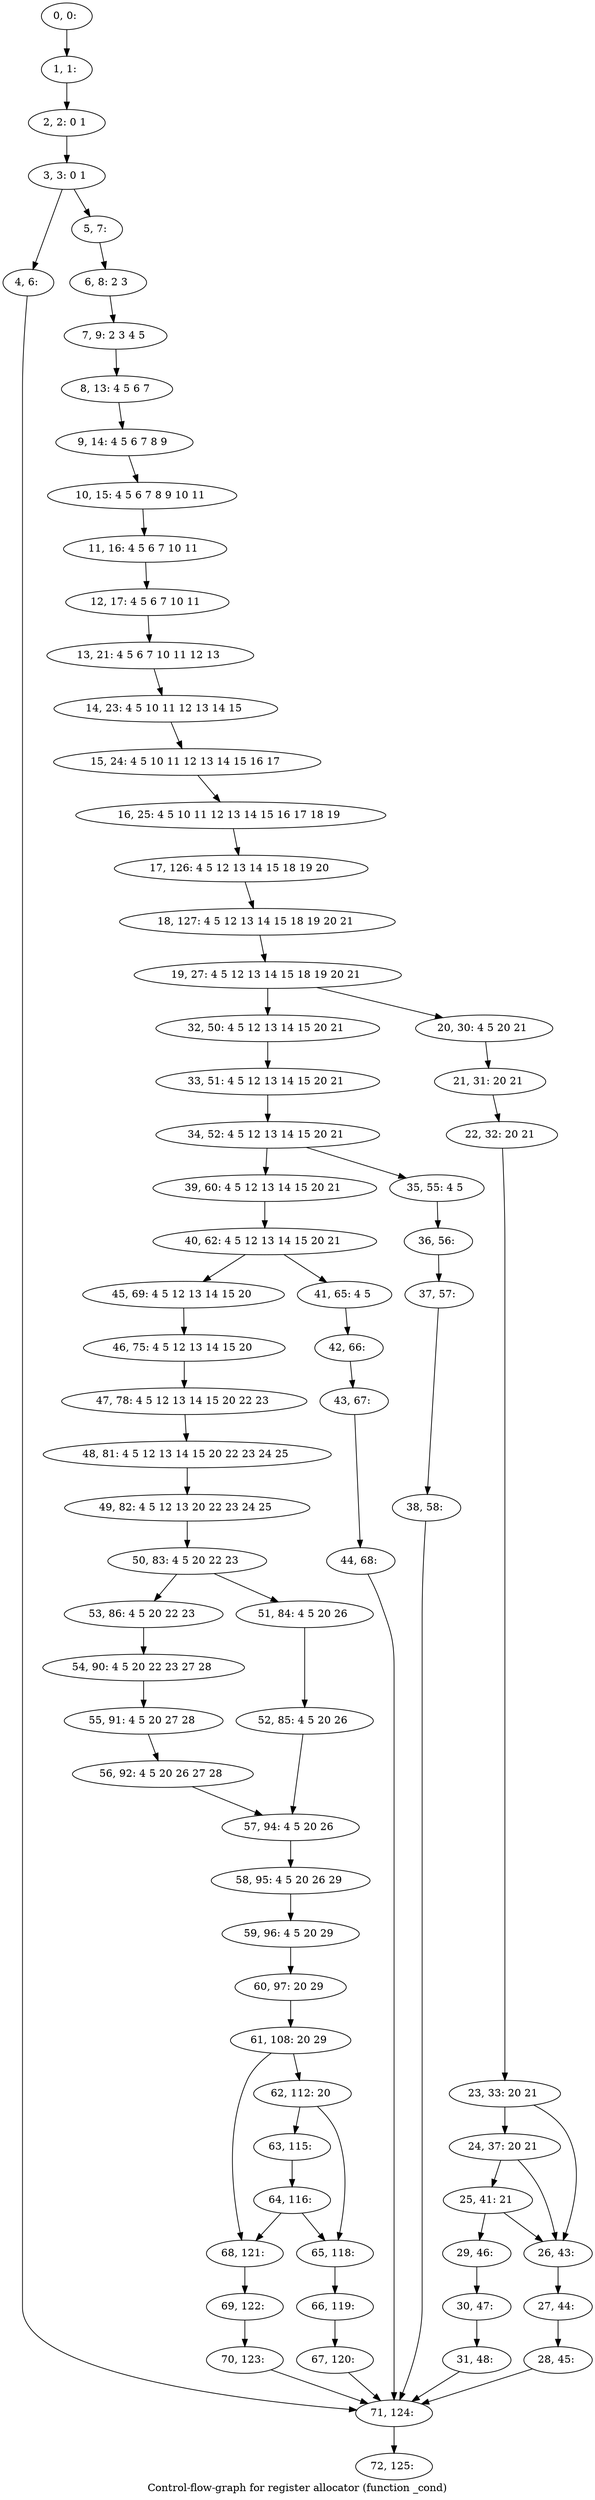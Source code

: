 digraph G {
graph [label="Control-flow-graph for register allocator (function _cond)"]
0[label="0, 0: "];
1[label="1, 1: "];
2[label="2, 2: 0 1 "];
3[label="3, 3: 0 1 "];
4[label="4, 6: "];
5[label="5, 7: "];
6[label="6, 8: 2 3 "];
7[label="7, 9: 2 3 4 5 "];
8[label="8, 13: 4 5 6 7 "];
9[label="9, 14: 4 5 6 7 8 9 "];
10[label="10, 15: 4 5 6 7 8 9 10 11 "];
11[label="11, 16: 4 5 6 7 10 11 "];
12[label="12, 17: 4 5 6 7 10 11 "];
13[label="13, 21: 4 5 6 7 10 11 12 13 "];
14[label="14, 23: 4 5 10 11 12 13 14 15 "];
15[label="15, 24: 4 5 10 11 12 13 14 15 16 17 "];
16[label="16, 25: 4 5 10 11 12 13 14 15 16 17 18 19 "];
17[label="17, 126: 4 5 12 13 14 15 18 19 20 "];
18[label="18, 127: 4 5 12 13 14 15 18 19 20 21 "];
19[label="19, 27: 4 5 12 13 14 15 18 19 20 21 "];
20[label="20, 30: 4 5 20 21 "];
21[label="21, 31: 20 21 "];
22[label="22, 32: 20 21 "];
23[label="23, 33: 20 21 "];
24[label="24, 37: 20 21 "];
25[label="25, 41: 21 "];
26[label="26, 43: "];
27[label="27, 44: "];
28[label="28, 45: "];
29[label="29, 46: "];
30[label="30, 47: "];
31[label="31, 48: "];
32[label="32, 50: 4 5 12 13 14 15 20 21 "];
33[label="33, 51: 4 5 12 13 14 15 20 21 "];
34[label="34, 52: 4 5 12 13 14 15 20 21 "];
35[label="35, 55: 4 5 "];
36[label="36, 56: "];
37[label="37, 57: "];
38[label="38, 58: "];
39[label="39, 60: 4 5 12 13 14 15 20 21 "];
40[label="40, 62: 4 5 12 13 14 15 20 21 "];
41[label="41, 65: 4 5 "];
42[label="42, 66: "];
43[label="43, 67: "];
44[label="44, 68: "];
45[label="45, 69: 4 5 12 13 14 15 20 "];
46[label="46, 75: 4 5 12 13 14 15 20 "];
47[label="47, 78: 4 5 12 13 14 15 20 22 23 "];
48[label="48, 81: 4 5 12 13 14 15 20 22 23 24 25 "];
49[label="49, 82: 4 5 12 13 20 22 23 24 25 "];
50[label="50, 83: 4 5 20 22 23 "];
51[label="51, 84: 4 5 20 26 "];
52[label="52, 85: 4 5 20 26 "];
53[label="53, 86: 4 5 20 22 23 "];
54[label="54, 90: 4 5 20 22 23 27 28 "];
55[label="55, 91: 4 5 20 27 28 "];
56[label="56, 92: 4 5 20 26 27 28 "];
57[label="57, 94: 4 5 20 26 "];
58[label="58, 95: 4 5 20 26 29 "];
59[label="59, 96: 4 5 20 29 "];
60[label="60, 97: 20 29 "];
61[label="61, 108: 20 29 "];
62[label="62, 112: 20 "];
63[label="63, 115: "];
64[label="64, 116: "];
65[label="65, 118: "];
66[label="66, 119: "];
67[label="67, 120: "];
68[label="68, 121: "];
69[label="69, 122: "];
70[label="70, 123: "];
71[label="71, 124: "];
72[label="72, 125: "];
0->1 ;
1->2 ;
2->3 ;
3->4 ;
3->5 ;
4->71 ;
5->6 ;
6->7 ;
7->8 ;
8->9 ;
9->10 ;
10->11 ;
11->12 ;
12->13 ;
13->14 ;
14->15 ;
15->16 ;
16->17 ;
17->18 ;
18->19 ;
19->20 ;
19->32 ;
20->21 ;
21->22 ;
22->23 ;
23->24 ;
23->26 ;
24->25 ;
24->26 ;
25->26 ;
25->29 ;
26->27 ;
27->28 ;
28->71 ;
29->30 ;
30->31 ;
31->71 ;
32->33 ;
33->34 ;
34->35 ;
34->39 ;
35->36 ;
36->37 ;
37->38 ;
38->71 ;
39->40 ;
40->41 ;
40->45 ;
41->42 ;
42->43 ;
43->44 ;
44->71 ;
45->46 ;
46->47 ;
47->48 ;
48->49 ;
49->50 ;
50->51 ;
50->53 ;
51->52 ;
52->57 ;
53->54 ;
54->55 ;
55->56 ;
56->57 ;
57->58 ;
58->59 ;
59->60 ;
60->61 ;
61->62 ;
61->68 ;
62->63 ;
62->65 ;
63->64 ;
64->65 ;
64->68 ;
65->66 ;
66->67 ;
67->71 ;
68->69 ;
69->70 ;
70->71 ;
71->72 ;
}
